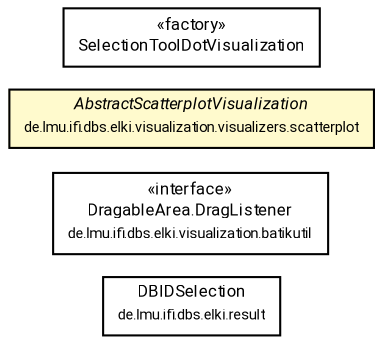 #!/usr/local/bin/dot
#
# Class diagram 
# Generated by UMLGraph version R5_7_2-60-g0e99a6 (http://www.spinellis.gr/umlgraph/)
#

digraph G {
	graph [fontnames="svg"]
	edge [fontname="Roboto",fontsize=7,labelfontname="Roboto",labelfontsize=7,color="black"];
	node [fontname="Roboto",fontcolor="black",fontsize=8,shape=plaintext,margin=0,width=0,height=0];
	nodesep=0.15;
	ranksep=0.25;
	rankdir=LR;
	// de.lmu.ifi.dbs.elki.result.DBIDSelection
	c9223528 [label=<<table title="de.lmu.ifi.dbs.elki.result.DBIDSelection" border="0" cellborder="1" cellspacing="0" cellpadding="2" href="../../../../result/DBIDSelection.html" target="_parent">
		<tr><td><table border="0" cellspacing="0" cellpadding="1">
		<tr><td align="center" balign="center"> <font face="Roboto">DBIDSelection</font> </td></tr>
		<tr><td align="center" balign="center"> <font face="Roboto" point-size="7.0">de.lmu.ifi.dbs.elki.result</font> </td></tr>
		</table></td></tr>
		</table>>, URL="../../../../result/DBIDSelection.html"];
	// de.lmu.ifi.dbs.elki.visualization.batikutil.DragableArea.DragListener
	c9223744 [label=<<table title="de.lmu.ifi.dbs.elki.visualization.batikutil.DragableArea.DragListener" border="0" cellborder="1" cellspacing="0" cellpadding="2" href="../../../batikutil/DragableArea.DragListener.html" target="_parent">
		<tr><td><table border="0" cellspacing="0" cellpadding="1">
		<tr><td align="center" balign="center"> &#171;interface&#187; </td></tr>
		<tr><td align="center" balign="center"> <font face="Roboto">DragableArea.DragListener</font> </td></tr>
		<tr><td align="center" balign="center"> <font face="Roboto" point-size="7.0">de.lmu.ifi.dbs.elki.visualization.batikutil</font> </td></tr>
		</table></td></tr>
		</table>>, URL="../../../batikutil/DragableArea.DragListener.html"];
	// de.lmu.ifi.dbs.elki.visualization.visualizers.scatterplot.AbstractScatterplotVisualization
	c9223889 [label=<<table title="de.lmu.ifi.dbs.elki.visualization.visualizers.scatterplot.AbstractScatterplotVisualization" border="0" cellborder="1" cellspacing="0" cellpadding="2" bgcolor="LemonChiffon" href="../AbstractScatterplotVisualization.html" target="_parent">
		<tr><td><table border="0" cellspacing="0" cellpadding="1">
		<tr><td align="center" balign="center"> <font face="Roboto"><i>AbstractScatterplotVisualization</i></font> </td></tr>
		<tr><td align="center" balign="center"> <font face="Roboto" point-size="7.0">de.lmu.ifi.dbs.elki.visualization.visualizers.scatterplot</font> </td></tr>
		</table></td></tr>
		</table>>, URL="../AbstractScatterplotVisualization.html"];
	// de.lmu.ifi.dbs.elki.visualization.visualizers.scatterplot.selection.SelectionToolDotVisualization
	c9223896 [label=<<table title="de.lmu.ifi.dbs.elki.visualization.visualizers.scatterplot.selection.SelectionToolDotVisualization" border="0" cellborder="1" cellspacing="0" cellpadding="2" href="SelectionToolDotVisualization.html" target="_parent">
		<tr><td><table border="0" cellspacing="0" cellpadding="1">
		<tr><td align="center" balign="center"> &#171;factory&#187; </td></tr>
		<tr><td align="center" balign="center"> <font face="Roboto">SelectionToolDotVisualization</font> </td></tr>
		</table></td></tr>
		</table>>, URL="SelectionToolDotVisualization.html"];
}

